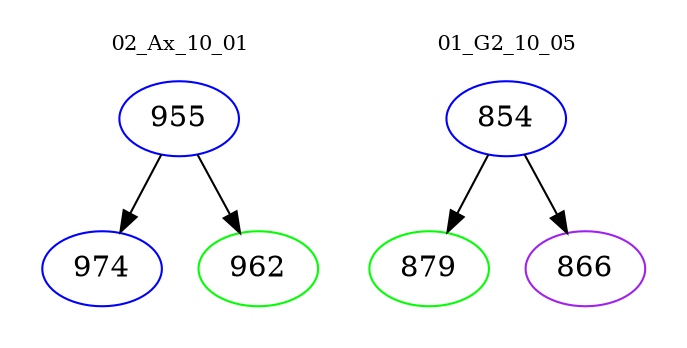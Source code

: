 digraph{
subgraph cluster_0 {
color = white
label = "02_Ax_10_01";
fontsize=10;
T0_955 [label="955", color="blue"]
T0_955 -> T0_974 [color="black"]
T0_974 [label="974", color="blue"]
T0_955 -> T0_962 [color="black"]
T0_962 [label="962", color="green"]
}
subgraph cluster_1 {
color = white
label = "01_G2_10_05";
fontsize=10;
T1_854 [label="854", color="blue"]
T1_854 -> T1_879 [color="black"]
T1_879 [label="879", color="green"]
T1_854 -> T1_866 [color="black"]
T1_866 [label="866", color="purple"]
}
}
